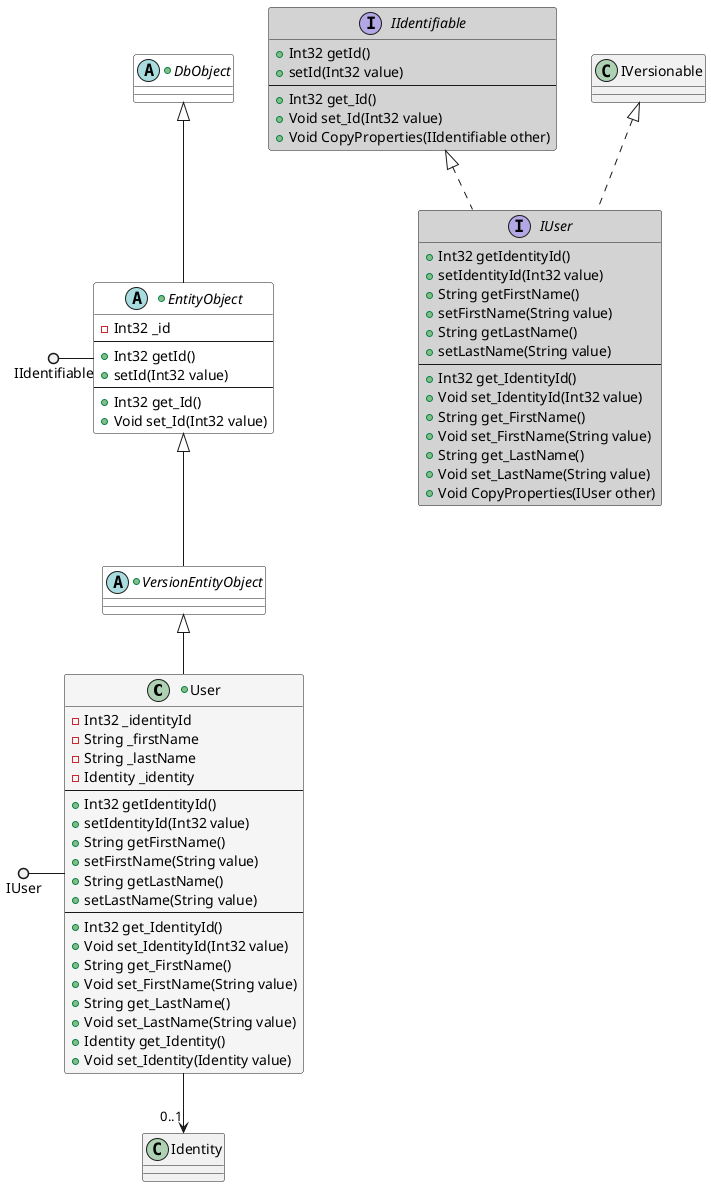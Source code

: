 ﻿//@GeneratedCode
@startuml eVaccinationPass.Logic.Entities.Account.User
+class User #whitesmoke {
    - Int32 _identityId
    - String _firstName
    - String _lastName
    - Identity _identity
    ---
     + Int32 getIdentityId()
     + setIdentityId(Int32 value)
     + String getFirstName()
     + setFirstName(String value)
     + String getLastName()
     + setLastName(String value)
    ---
    + Int32 get_IdentityId()
    + Void set_IdentityId(Int32 value)
    + String get_FirstName()
    + Void set_FirstName(String value)
    + String get_LastName()
    + Void set_LastName(String value)
    + Identity get_Identity()
    + Void set_Identity(Identity value)
}
+abstract class VersionEntityObject #white {
}
+abstract class EntityObject #white {
    - Int32 _id
    ---
     + Int32 getId()
     + setId(Int32 value)
    ---
    + Int32 get_Id()
    + Void set_Id(Int32 value)
}
+abstract class DbObject #white {
}
interface IUser #lightgrey {
     + Int32 getIdentityId()
     + setIdentityId(Int32 value)
     + String getFirstName()
     + setFirstName(String value)
     + String getLastName()
     + setLastName(String value)
    ---
    + Int32 get_IdentityId()
    + Void set_IdentityId(Int32 value)
    + String get_FirstName()
    + Void set_FirstName(String value)
    + String get_LastName()
    + Void set_LastName(String value)
    + Void CopyProperties(IUser other)
}
interface IIdentifiable #lightgrey {
     + Int32 getId()
     + setId(Int32 value)
    ---
    + Int32 get_Id()
    + Void set_Id(Int32 value)
    + Void CopyProperties(IIdentifiable other)
}
VersionEntityObject <|-- User
EntityObject <|-- VersionEntityObject
DbObject <|-- EntityObject
IVersionable <|.. IUser
IIdentifiable <|.. IUser
IUser ()- User
IIdentifiable ()- EntityObject
User --> "0..1" Identity
@enduml
